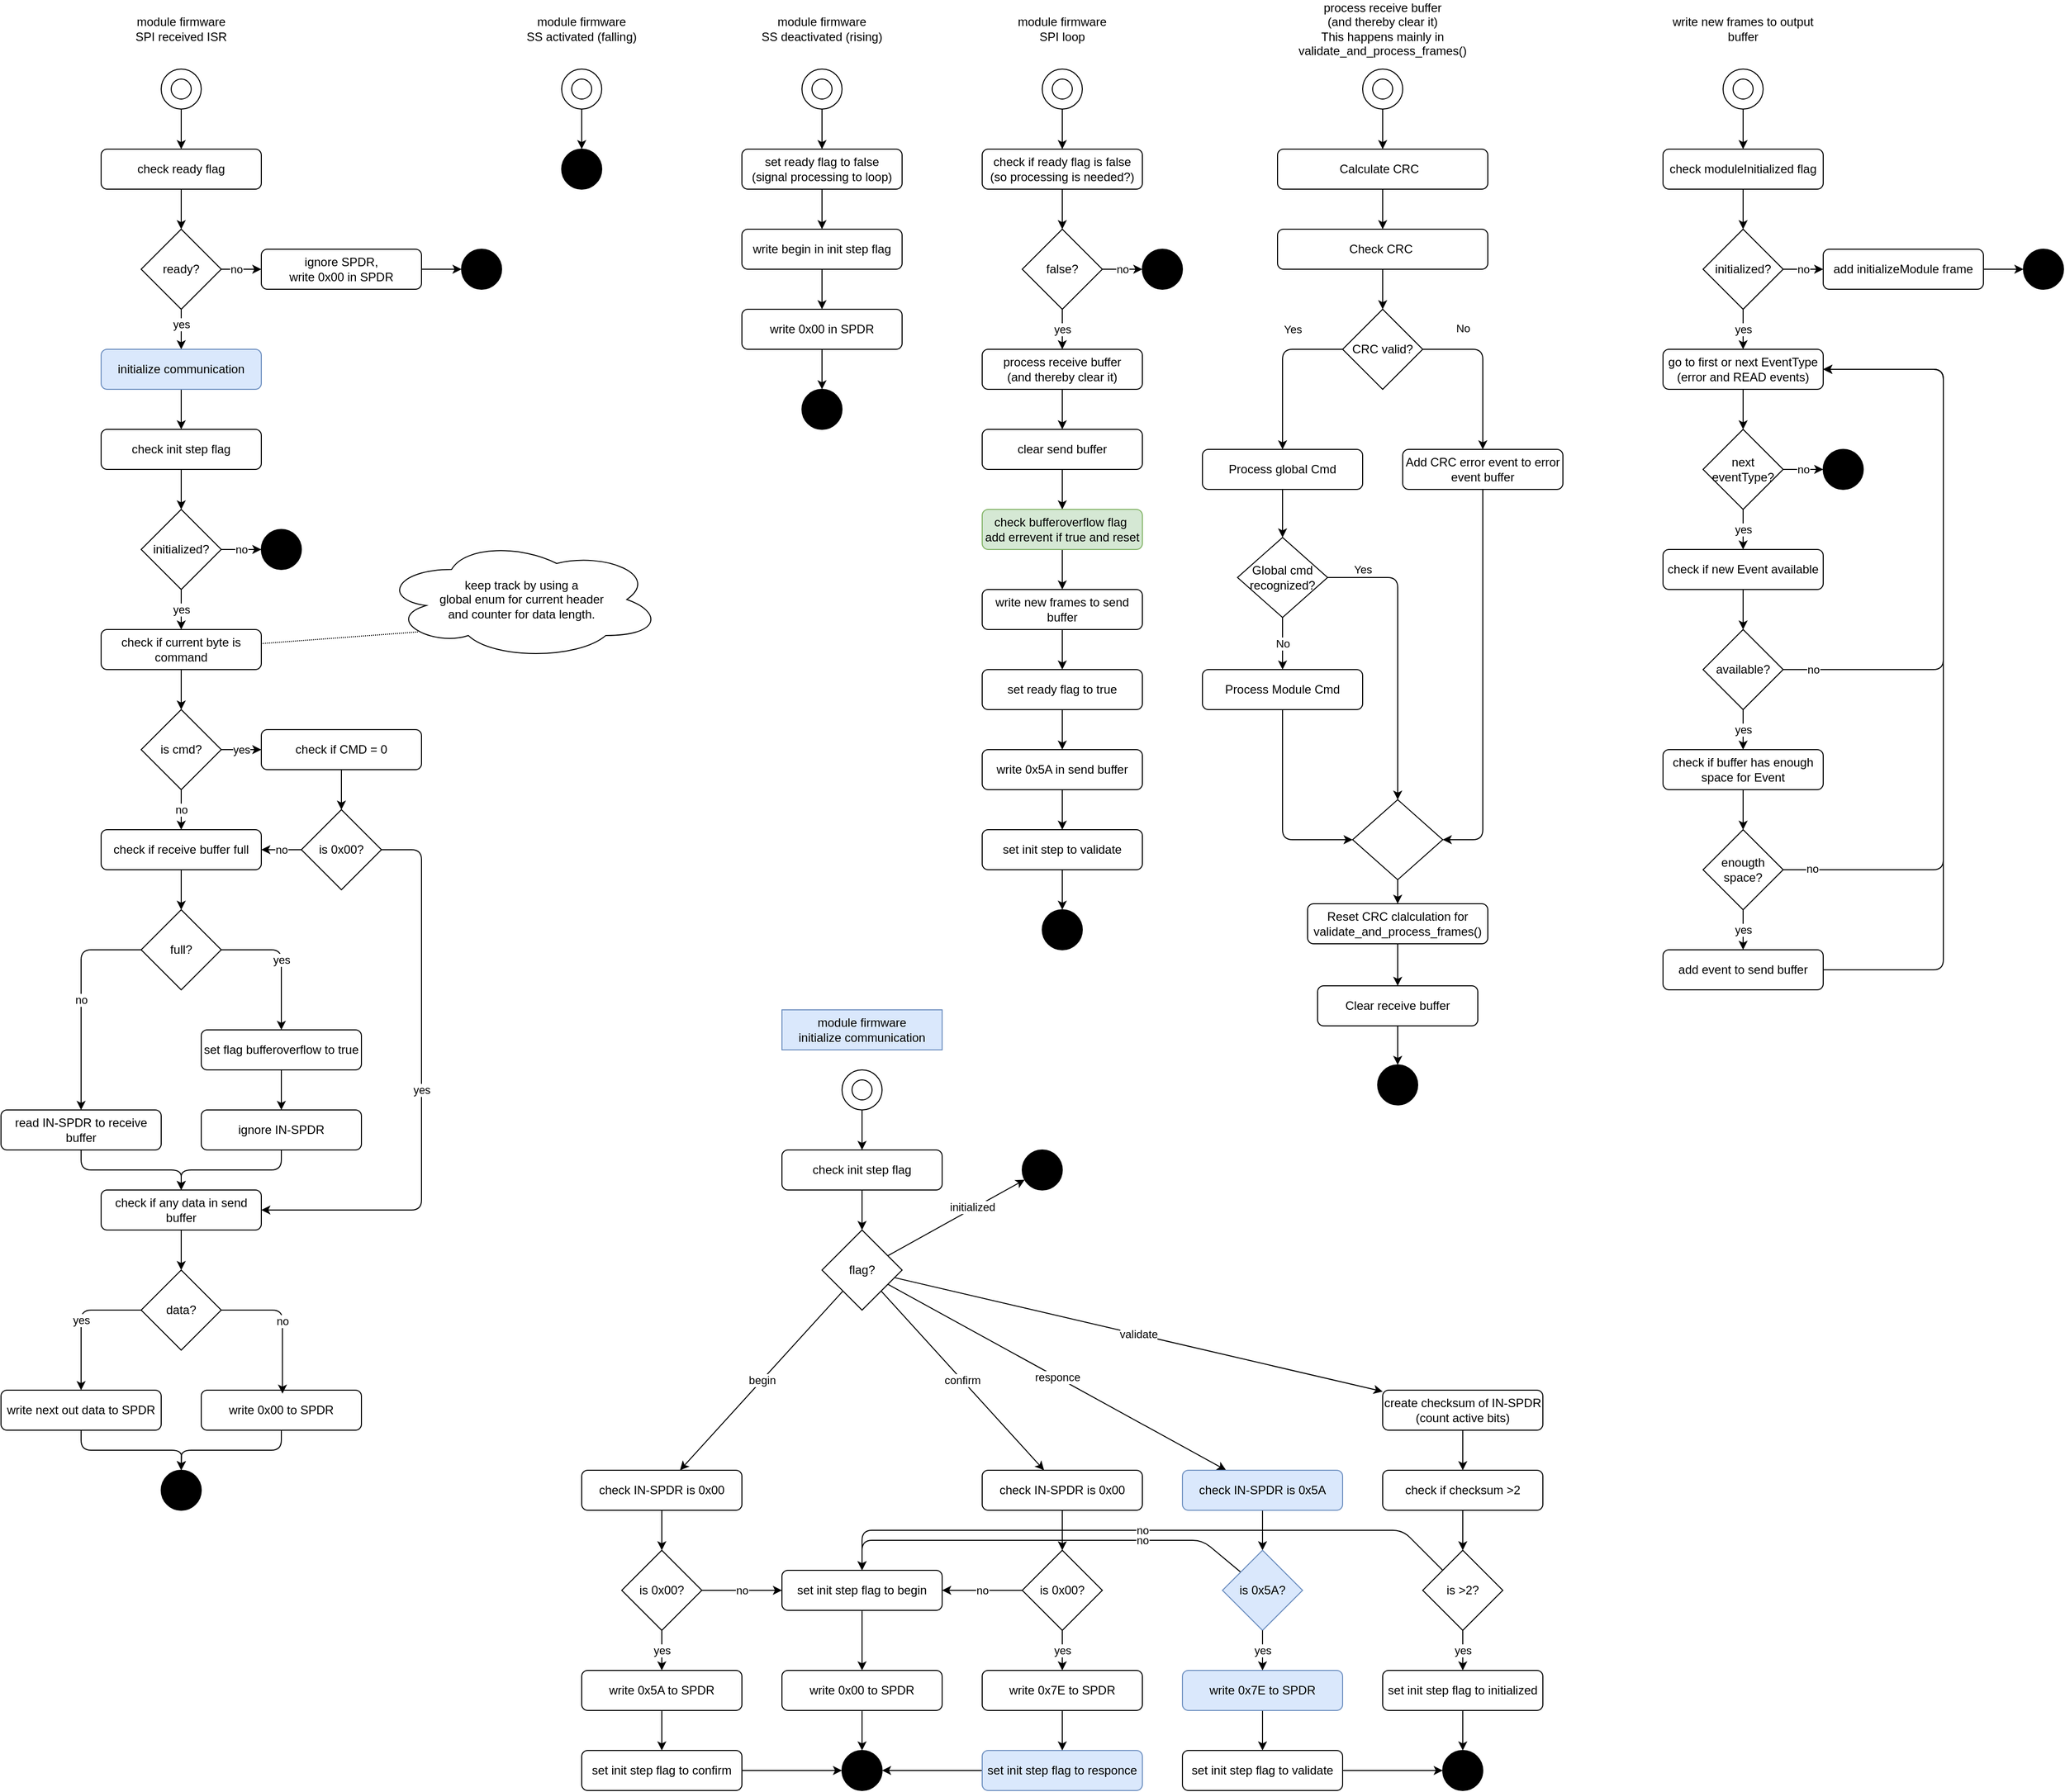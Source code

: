<mxfile>
    <diagram id="yqfnP4DLg1Tv2nlbQtIW" name="Page-1">
        <mxGraphModel dx="391" dy="633" grid="1" gridSize="10" guides="0" tooltips="1" connect="1" arrows="1" fold="1" page="1" pageScale="1" pageWidth="827" pageHeight="1169" background="none" math="0" shadow="0">
            <root>
                <mxCell id="0"/>
                <mxCell id="1" parent="0"/>
                <mxCell id="2" value="module firmware&lt;br&gt;SPI received ISR" style="rounded=0;whiteSpace=wrap;html=1;fillColor=none;strokeColor=none;" parent="1" vertex="1">
                    <mxGeometry x="120" y="20" width="160" height="40" as="geometry"/>
                </mxCell>
                <mxCell id="29" style="edgeStyle=none;html=1;exitX=0.5;exitY=1;exitDx=0;exitDy=0;" parent="1" source="4" target="13" edge="1">
                    <mxGeometry relative="1" as="geometry"/>
                </mxCell>
                <mxCell id="4" value="check ready flag" style="rounded=1;whiteSpace=wrap;html=1;fillColor=none;" parent="1" vertex="1">
                    <mxGeometry x="120" y="160" width="160" height="40" as="geometry"/>
                </mxCell>
                <mxCell id="31" style="edgeStyle=none;html=1;exitX=1;exitY=0.5;exitDx=0;exitDy=0;entryX=0;entryY=0.5;entryDx=0;entryDy=0;" parent="1" source="6" target="30" edge="1">
                    <mxGeometry relative="1" as="geometry"/>
                </mxCell>
                <mxCell id="6" value="ignore SPDR,&lt;br&gt;write 0x00 in SPDR" style="rounded=1;whiteSpace=wrap;html=1;fillColor=none;" parent="1" vertex="1">
                    <mxGeometry x="280" y="260" width="160" height="40" as="geometry"/>
                </mxCell>
                <mxCell id="9" value="" style="group" parent="1" vertex="1" connectable="0">
                    <mxGeometry x="180" y="80" width="40" height="40" as="geometry"/>
                </mxCell>
                <mxCell id="10" value="" style="ellipse;whiteSpace=wrap;html=1;aspect=fixed;fillColor=none;" parent="9" vertex="1">
                    <mxGeometry width="40" height="40" as="geometry"/>
                </mxCell>
                <mxCell id="11" value="" style="ellipse;whiteSpace=wrap;html=1;aspect=fixed;fillColor=none;" parent="9" vertex="1">
                    <mxGeometry x="10" y="10" width="20" height="20" as="geometry"/>
                </mxCell>
                <mxCell id="32" style="edgeStyle=none;html=1;exitX=1;exitY=0.5;exitDx=0;exitDy=0;entryX=0;entryY=0.5;entryDx=0;entryDy=0;" parent="1" source="13" target="6" edge="1">
                    <mxGeometry relative="1" as="geometry"/>
                </mxCell>
                <mxCell id="46" value="no" style="edgeLabel;html=1;align=center;verticalAlign=middle;resizable=0;points=[];" parent="32" vertex="1" connectable="0">
                    <mxGeometry x="-0.256" relative="1" as="geometry">
                        <mxPoint as="offset"/>
                    </mxGeometry>
                </mxCell>
                <mxCell id="44" style="edgeStyle=none;html=1;exitX=0.5;exitY=1;exitDx=0;exitDy=0;" parent="1" source="13" edge="1">
                    <mxGeometry relative="1" as="geometry">
                        <mxPoint x="200" y="360" as="targetPoint"/>
                    </mxGeometry>
                </mxCell>
                <mxCell id="45" value="yes" style="edgeLabel;html=1;align=center;verticalAlign=middle;resizable=0;points=[];" parent="44" vertex="1" connectable="0">
                    <mxGeometry x="-0.286" relative="1" as="geometry">
                        <mxPoint as="offset"/>
                    </mxGeometry>
                </mxCell>
                <mxCell id="13" value="ready?" style="rhombus;whiteSpace=wrap;html=1;fillColor=none;" parent="1" vertex="1">
                    <mxGeometry x="160" y="240" width="80" height="80" as="geometry"/>
                </mxCell>
                <mxCell id="14" style="edgeStyle=none;html=1;exitX=0.5;exitY=1;exitDx=0;exitDy=0;entryX=0.5;entryY=0;entryDx=0;entryDy=0;" parent="1" source="10" target="4" edge="1">
                    <mxGeometry relative="1" as="geometry"/>
                </mxCell>
                <mxCell id="83" style="edgeStyle=orthogonalEdgeStyle;shape=connector;rounded=1;html=1;exitX=0.5;exitY=1;exitDx=0;exitDy=0;entryX=0.5;entryY=0;entryDx=0;entryDy=0;labelBackgroundColor=default;fontFamily=Helvetica;fontSize=11;fontColor=default;endArrow=classic;strokeColor=default;" parent="1" source="15" target="82" edge="1">
                    <mxGeometry relative="1" as="geometry"/>
                </mxCell>
                <mxCell id="15" value="check if ready flag is false&lt;br&gt;(so processing is needed?)" style="rounded=1;whiteSpace=wrap;html=1;fillColor=none;" parent="1" vertex="1">
                    <mxGeometry x="1000" y="160" width="160" height="40" as="geometry"/>
                </mxCell>
                <mxCell id="27" style="edgeStyle=none;html=1;exitX=0.5;exitY=1;exitDx=0;exitDy=0;entryX=0.5;entryY=0;entryDx=0;entryDy=0;" parent="1" source="16" edge="1">
                    <mxGeometry relative="1" as="geometry">
                        <mxPoint x="840" y="240" as="targetPoint"/>
                    </mxGeometry>
                </mxCell>
                <mxCell id="16" value="set ready flag to false&lt;br&gt;(signal processing to loop)" style="rounded=1;whiteSpace=wrap;html=1;fillColor=none;" parent="1" vertex="1">
                    <mxGeometry x="760" y="160" width="160" height="40" as="geometry"/>
                </mxCell>
                <mxCell id="17" value="module firmware&lt;br&gt;SS activated (falling)" style="rounded=0;whiteSpace=wrap;html=1;fillColor=none;strokeColor=none;" parent="1" vertex="1">
                    <mxGeometry x="520" y="20" width="160" height="40" as="geometry"/>
                </mxCell>
                <mxCell id="18" value="" style="group" parent="1" vertex="1" connectable="0">
                    <mxGeometry x="580" y="80" width="40" height="40" as="geometry"/>
                </mxCell>
                <mxCell id="19" value="" style="ellipse;whiteSpace=wrap;html=1;aspect=fixed;fillColor=none;" parent="18" vertex="1">
                    <mxGeometry width="40" height="40" as="geometry"/>
                </mxCell>
                <mxCell id="20" value="" style="ellipse;whiteSpace=wrap;html=1;aspect=fixed;fillColor=none;" parent="18" vertex="1">
                    <mxGeometry x="10" y="10" width="20" height="20" as="geometry"/>
                </mxCell>
                <mxCell id="21" value="module firmware&lt;br&gt;SS deactivated (rising)" style="rounded=0;whiteSpace=wrap;html=1;fillColor=none;strokeColor=none;" parent="1" vertex="1">
                    <mxGeometry x="760" y="20" width="160" height="40" as="geometry"/>
                </mxCell>
                <mxCell id="22" value="" style="group" parent="1" vertex="1" connectable="0">
                    <mxGeometry x="820" y="80" width="40" height="40" as="geometry"/>
                </mxCell>
                <mxCell id="23" value="" style="ellipse;whiteSpace=wrap;html=1;aspect=fixed;fillColor=none;" parent="22" vertex="1">
                    <mxGeometry width="40" height="40" as="geometry"/>
                </mxCell>
                <mxCell id="24" value="" style="ellipse;whiteSpace=wrap;html=1;aspect=fixed;fillColor=none;" parent="22" vertex="1">
                    <mxGeometry x="10" y="10" width="20" height="20" as="geometry"/>
                </mxCell>
                <mxCell id="25" style="edgeStyle=none;html=1;exitX=0.5;exitY=1;exitDx=0;exitDy=0;entryX=0.5;entryY=0;entryDx=0;entryDy=0;" parent="1" source="23" target="16" edge="1">
                    <mxGeometry relative="1" as="geometry"/>
                </mxCell>
                <mxCell id="81" style="edgeStyle=orthogonalEdgeStyle;shape=connector;rounded=1;html=1;exitX=0.5;exitY=1;exitDx=0;exitDy=0;entryX=0.5;entryY=0;entryDx=0;entryDy=0;labelBackgroundColor=default;fontFamily=Helvetica;fontSize=11;fontColor=default;endArrow=classic;strokeColor=default;" parent="1" source="28" target="80" edge="1">
                    <mxGeometry relative="1" as="geometry"/>
                </mxCell>
                <mxCell id="28" value="write 0x00 in SPDR" style="rounded=1;whiteSpace=wrap;html=1;fillColor=none;" parent="1" vertex="1">
                    <mxGeometry x="760" y="320" width="160" height="40" as="geometry"/>
                </mxCell>
                <mxCell id="30" value="" style="ellipse;whiteSpace=wrap;html=1;aspect=fixed;fillColor=#000000;" parent="1" vertex="1">
                    <mxGeometry x="480" y="260" width="40" height="40" as="geometry"/>
                </mxCell>
                <mxCell id="150" value="yes" style="edgeStyle=none;shape=connector;rounded=1;html=1;labelBackgroundColor=default;fontFamily=Helvetica;fontSize=11;fontColor=default;endArrow=classic;strokeColor=default;" parent="1" source="34" target="145" edge="1">
                    <mxGeometry relative="1" as="geometry"/>
                </mxCell>
                <mxCell id="178" value="no" style="edgeStyle=none;html=1;" parent="1" source="34" target="60" edge="1">
                    <mxGeometry relative="1" as="geometry">
                        <mxPoint x="280" y="560" as="targetPoint"/>
                        <Array as="points">
                            <mxPoint x="260" y="560"/>
                        </Array>
                    </mxGeometry>
                </mxCell>
                <mxCell id="34" value="initialized?" style="rhombus;whiteSpace=wrap;html=1;fillColor=none;" parent="1" vertex="1">
                    <mxGeometry x="160" y="520" width="80" height="80" as="geometry"/>
                </mxCell>
                <mxCell id="52" style="edgeStyle=none;html=1;exitX=0.5;exitY=1;exitDx=0;exitDy=0;entryX=0.5;entryY=0;entryDx=0;entryDy=0;" parent="1" source="36" target="42" edge="1">
                    <mxGeometry relative="1" as="geometry"/>
                </mxCell>
                <mxCell id="36" value="check if receive buffer full" style="rounded=1;whiteSpace=wrap;html=1;fillColor=none;" parent="1" vertex="1">
                    <mxGeometry x="120" y="840" width="160" height="40" as="geometry"/>
                </mxCell>
                <mxCell id="57" style="edgeStyle=orthogonalEdgeStyle;shape=connector;rounded=1;html=1;exitX=0.5;exitY=1;exitDx=0;exitDy=0;entryX=0.5;entryY=0;entryDx=0;entryDy=0;labelBackgroundColor=default;fontFamily=Helvetica;fontSize=11;fontColor=default;endArrow=classic;strokeColor=default;" parent="1" source="37" target="40" edge="1">
                    <mxGeometry relative="1" as="geometry"/>
                </mxCell>
                <mxCell id="37" value="check if any data in send buffer" style="rounded=1;whiteSpace=wrap;html=1;fillColor=none;" parent="1" vertex="1">
                    <mxGeometry x="120" y="1200" width="160" height="40" as="geometry"/>
                </mxCell>
                <mxCell id="64" style="edgeStyle=orthogonalEdgeStyle;shape=connector;rounded=1;html=1;exitX=0.5;exitY=1;exitDx=0;exitDy=0;labelBackgroundColor=default;fontFamily=Helvetica;fontSize=11;fontColor=default;endArrow=classic;strokeColor=default;" parent="1" source="38" edge="1">
                    <mxGeometry relative="1" as="geometry">
                        <mxPoint x="200" y="1480" as="targetPoint"/>
                    </mxGeometry>
                </mxCell>
                <mxCell id="38" value="write next out data to SPDR" style="rounded=1;whiteSpace=wrap;html=1;fillColor=none;" parent="1" vertex="1">
                    <mxGeometry x="20" y="1400" width="160" height="40" as="geometry"/>
                </mxCell>
                <mxCell id="63" style="edgeStyle=orthogonalEdgeStyle;shape=connector;rounded=1;html=1;exitX=0.5;exitY=1;exitDx=0;exitDy=0;entryX=0.5;entryY=0;entryDx=0;entryDy=0;labelBackgroundColor=default;fontFamily=Helvetica;fontSize=11;fontColor=default;endArrow=classic;strokeColor=default;" parent="1" source="39" target="61" edge="1">
                    <mxGeometry relative="1" as="geometry"/>
                </mxCell>
                <mxCell id="39" value="write 0x00 to SPDR" style="rounded=1;whiteSpace=wrap;html=1;fillColor=none;" parent="1" vertex="1">
                    <mxGeometry x="220" y="1400" width="160" height="40" as="geometry"/>
                </mxCell>
                <mxCell id="58" value="yes" style="edgeStyle=orthogonalEdgeStyle;shape=connector;rounded=1;html=1;exitX=0;exitY=0.5;exitDx=0;exitDy=0;entryX=0.5;entryY=0;entryDx=0;entryDy=0;labelBackgroundColor=default;fontFamily=Helvetica;fontSize=11;fontColor=default;endArrow=classic;strokeColor=default;" parent="1" source="40" target="38" edge="1">
                    <mxGeometry relative="1" as="geometry"/>
                </mxCell>
                <mxCell id="59" value="no" style="edgeStyle=orthogonalEdgeStyle;shape=connector;rounded=1;html=1;exitX=1;exitY=0.5;exitDx=0;exitDy=0;entryX=0.507;entryY=0.086;entryDx=0;entryDy=0;entryPerimeter=0;labelBackgroundColor=default;fontFamily=Helvetica;fontSize=11;fontColor=default;endArrow=classic;strokeColor=default;" parent="1" source="40" target="39" edge="1">
                    <mxGeometry relative="1" as="geometry"/>
                </mxCell>
                <mxCell id="40" value="data?" style="rhombus;whiteSpace=wrap;html=1;fillColor=none;" parent="1" vertex="1">
                    <mxGeometry x="160" y="1280" width="80" height="80" as="geometry"/>
                </mxCell>
                <mxCell id="56" style="edgeStyle=orthogonalEdgeStyle;shape=connector;rounded=1;html=1;exitX=0.5;exitY=1;exitDx=0;exitDy=0;entryX=0.5;entryY=0;entryDx=0;entryDy=0;labelBackgroundColor=default;fontFamily=Helvetica;fontSize=11;fontColor=default;endArrow=classic;strokeColor=default;" parent="1" source="41" target="37" edge="1">
                    <mxGeometry relative="1" as="geometry"/>
                </mxCell>
                <mxCell id="41" value="read IN-SPDR to receive buffer" style="rounded=1;whiteSpace=wrap;html=1;fillColor=none;" parent="1" vertex="1">
                    <mxGeometry x="20" y="1120" width="160" height="40" as="geometry"/>
                </mxCell>
                <mxCell id="53" value="no" style="edgeStyle=orthogonalEdgeStyle;html=1;exitX=0;exitY=0.5;exitDx=0;exitDy=0;entryX=0.5;entryY=0;entryDx=0;entryDy=0;" parent="1" source="42" target="41" edge="1">
                    <mxGeometry relative="1" as="geometry"/>
                </mxCell>
                <mxCell id="69" value="yes" style="edgeStyle=orthogonalEdgeStyle;shape=connector;rounded=1;html=1;exitX=1;exitY=0.5;exitDx=0;exitDy=0;entryX=0.5;entryY=0;entryDx=0;entryDy=0;labelBackgroundColor=default;fontFamily=Helvetica;fontSize=11;fontColor=default;endArrow=classic;strokeColor=default;" parent="1" source="42" target="67" edge="1">
                    <mxGeometry relative="1" as="geometry"/>
                </mxCell>
                <mxCell id="42" value="full?" style="rhombus;whiteSpace=wrap;html=1;fillColor=none;" parent="1" vertex="1">
                    <mxGeometry x="160" y="920" width="80" height="80" as="geometry"/>
                </mxCell>
                <mxCell id="55" style="edgeStyle=orthogonalEdgeStyle;shape=connector;rounded=1;html=1;exitX=0.5;exitY=1;exitDx=0;exitDy=0;entryX=0.5;entryY=0;entryDx=0;entryDy=0;labelBackgroundColor=default;fontFamily=Helvetica;fontSize=11;fontColor=default;endArrow=classic;strokeColor=default;" parent="1" source="43" target="37" edge="1">
                    <mxGeometry relative="1" as="geometry"/>
                </mxCell>
                <mxCell id="43" value="ignore IN-SPDR" style="rounded=1;whiteSpace=wrap;html=1;fillColor=none;" parent="1" vertex="1">
                    <mxGeometry x="220" y="1120" width="160" height="40" as="geometry"/>
                </mxCell>
                <mxCell id="60" value="" style="ellipse;whiteSpace=wrap;html=1;aspect=fixed;fillColor=#000000;" parent="1" vertex="1">
                    <mxGeometry x="280" y="540" width="40" height="40" as="geometry"/>
                </mxCell>
                <mxCell id="61" value="" style="ellipse;whiteSpace=wrap;html=1;aspect=fixed;fillColor=#000000;" parent="1" vertex="1">
                    <mxGeometry x="180" y="1480" width="40" height="40" as="geometry"/>
                </mxCell>
                <mxCell id="70" style="edgeStyle=orthogonalEdgeStyle;shape=connector;rounded=1;html=1;exitX=0.5;exitY=1;exitDx=0;exitDy=0;entryX=0.5;entryY=0;entryDx=0;entryDy=0;labelBackgroundColor=default;fontFamily=Helvetica;fontSize=11;fontColor=default;endArrow=classic;strokeColor=default;" parent="1" source="67" target="43" edge="1">
                    <mxGeometry relative="1" as="geometry"/>
                </mxCell>
                <mxCell id="67" value="set flag bufferoverflow to true" style="rounded=1;whiteSpace=wrap;html=1;fillColor=none;" parent="1" vertex="1">
                    <mxGeometry x="220" y="1040" width="160" height="40" as="geometry"/>
                </mxCell>
                <mxCell id="71" value="module firmware&lt;br&gt;SPI loop" style="rounded=0;whiteSpace=wrap;html=1;fillColor=none;strokeColor=none;" parent="1" vertex="1">
                    <mxGeometry x="1000" y="20" width="160" height="40" as="geometry"/>
                </mxCell>
                <mxCell id="72" value="" style="group" parent="1" vertex="1" connectable="0">
                    <mxGeometry x="1060" y="80" width="40" height="40" as="geometry"/>
                </mxCell>
                <mxCell id="73" value="" style="ellipse;whiteSpace=wrap;html=1;aspect=fixed;fillColor=none;" parent="72" vertex="1">
                    <mxGeometry width="40" height="40" as="geometry"/>
                </mxCell>
                <mxCell id="74" value="" style="ellipse;whiteSpace=wrap;html=1;aspect=fixed;fillColor=none;" parent="72" vertex="1">
                    <mxGeometry x="10" y="10" width="20" height="20" as="geometry"/>
                </mxCell>
                <mxCell id="75" style="edgeStyle=none;html=1;exitX=0.5;exitY=1;exitDx=0;exitDy=0;entryX=0.5;entryY=0;entryDx=0;entryDy=0;" parent="1" source="73" edge="1">
                    <mxGeometry relative="1" as="geometry">
                        <mxPoint x="1080" y="160" as="targetPoint"/>
                    </mxGeometry>
                </mxCell>
                <mxCell id="78" value="" style="ellipse;whiteSpace=wrap;html=1;aspect=fixed;fillColor=#000000;" parent="1" vertex="1">
                    <mxGeometry x="580" y="160" width="40" height="40" as="geometry"/>
                </mxCell>
                <mxCell id="79" style="edgeStyle=orthogonalEdgeStyle;shape=connector;rounded=1;html=1;exitX=0.5;exitY=1;exitDx=0;exitDy=0;entryX=0.5;entryY=0;entryDx=0;entryDy=0;labelBackgroundColor=default;fontFamily=Helvetica;fontSize=11;fontColor=default;endArrow=classic;strokeColor=default;" parent="1" source="19" target="78" edge="1">
                    <mxGeometry relative="1" as="geometry"/>
                </mxCell>
                <mxCell id="80" value="" style="ellipse;whiteSpace=wrap;html=1;aspect=fixed;fillColor=#000000;" parent="1" vertex="1">
                    <mxGeometry x="820" y="400" width="40" height="40" as="geometry"/>
                </mxCell>
                <mxCell id="85" value="no" style="edgeStyle=orthogonalEdgeStyle;shape=connector;rounded=1;html=1;exitX=1;exitY=0.5;exitDx=0;exitDy=0;entryX=0;entryY=0.5;entryDx=0;entryDy=0;labelBackgroundColor=default;fontFamily=Helvetica;fontSize=11;fontColor=default;endArrow=classic;strokeColor=default;" parent="1" source="82" target="84" edge="1">
                    <mxGeometry relative="1" as="geometry"/>
                </mxCell>
                <mxCell id="91" value="yes" style="edgeStyle=orthogonalEdgeStyle;shape=connector;rounded=1;html=1;exitX=0.5;exitY=1;exitDx=0;exitDy=0;entryX=0.5;entryY=0;entryDx=0;entryDy=0;labelBackgroundColor=default;fontFamily=Helvetica;fontSize=11;fontColor=default;endArrow=classic;strokeColor=default;" parent="1" source="82" target="86" edge="1">
                    <mxGeometry relative="1" as="geometry"/>
                </mxCell>
                <mxCell id="82" value="false?" style="rhombus;whiteSpace=wrap;html=1;fillColor=none;" parent="1" vertex="1">
                    <mxGeometry x="1040" y="240" width="80" height="80" as="geometry"/>
                </mxCell>
                <mxCell id="84" value="" style="ellipse;whiteSpace=wrap;html=1;aspect=fixed;fillColor=#000000;" parent="1" vertex="1">
                    <mxGeometry x="1160" y="260" width="40" height="40" as="geometry"/>
                </mxCell>
                <mxCell id="92" style="edgeStyle=orthogonalEdgeStyle;shape=connector;rounded=1;html=1;exitX=0.5;exitY=1;exitDx=0;exitDy=0;entryX=0.5;entryY=0;entryDx=0;entryDy=0;labelBackgroundColor=default;fontFamily=Helvetica;fontSize=11;fontColor=default;endArrow=classic;strokeColor=default;" parent="1" source="86" target="89" edge="1">
                    <mxGeometry relative="1" as="geometry"/>
                </mxCell>
                <mxCell id="86" value="process receive buffer&lt;br&gt;(and thereby clear it)" style="rounded=1;whiteSpace=wrap;html=1;fillColor=none;" parent="1" vertex="1">
                    <mxGeometry x="1000" y="360" width="160" height="40" as="geometry"/>
                </mxCell>
                <mxCell id="243" style="edgeStyle=none;html=1;entryX=0.5;entryY=0;entryDx=0;entryDy=0;" parent="1" source="87" target="237" edge="1">
                    <mxGeometry relative="1" as="geometry"/>
                </mxCell>
                <mxCell id="87" value="set ready flag to true" style="rounded=1;whiteSpace=wrap;html=1;fillColor=none;" parent="1" vertex="1">
                    <mxGeometry x="1000" y="680" width="160" height="40" as="geometry"/>
                </mxCell>
                <mxCell id="88" value="" style="ellipse;whiteSpace=wrap;html=1;aspect=fixed;fillColor=#000000;" parent="1" vertex="1">
                    <mxGeometry x="1060" y="920" width="40" height="40" as="geometry"/>
                </mxCell>
                <mxCell id="245" style="edgeStyle=none;html=1;" parent="1" source="89" target="244" edge="1">
                    <mxGeometry relative="1" as="geometry"/>
                </mxCell>
                <mxCell id="89" value="clear send buffer" style="rounded=1;whiteSpace=wrap;html=1;fillColor=none;" parent="1" vertex="1">
                    <mxGeometry x="1000" y="440" width="160" height="40" as="geometry"/>
                </mxCell>
                <mxCell id="94" style="edgeStyle=orthogonalEdgeStyle;shape=connector;rounded=1;html=1;exitX=0.5;exitY=1;exitDx=0;exitDy=0;entryX=0.5;entryY=0;entryDx=0;entryDy=0;labelBackgroundColor=default;fontFamily=Helvetica;fontSize=11;fontColor=default;endArrow=classic;strokeColor=default;" parent="1" source="90" target="87" edge="1">
                    <mxGeometry relative="1" as="geometry"/>
                </mxCell>
                <mxCell id="90" value="write new frames to send buffer" style="rounded=1;whiteSpace=wrap;html=1;fillColor=none;" parent="1" vertex="1">
                    <mxGeometry x="1000" y="600" width="160" height="40" as="geometry"/>
                </mxCell>
                <mxCell id="98" value="process receive buffer&lt;br&gt;(and thereby clear it)&lt;br&gt;This happens mainly in validate_and_process_frames()" style="rounded=0;whiteSpace=wrap;html=1;fillColor=none;strokeColor=none;" parent="1" vertex="1">
                    <mxGeometry x="1320" y="20" width="160" height="40" as="geometry"/>
                </mxCell>
                <mxCell id="99" value="" style="group" parent="1" vertex="1" connectable="0">
                    <mxGeometry x="1380" y="80" width="40" height="40" as="geometry"/>
                </mxCell>
                <mxCell id="100" value="" style="ellipse;whiteSpace=wrap;html=1;aspect=fixed;fillColor=none;" parent="99" vertex="1">
                    <mxGeometry width="40" height="40" as="geometry"/>
                </mxCell>
                <mxCell id="101" value="" style="ellipse;whiteSpace=wrap;html=1;aspect=fixed;fillColor=none;" parent="99" vertex="1">
                    <mxGeometry x="10" y="10" width="20" height="20" as="geometry"/>
                </mxCell>
                <mxCell id="102" value="write new frames to output buffer" style="rounded=0;whiteSpace=wrap;html=1;fillColor=none;strokeColor=none;" parent="1" vertex="1">
                    <mxGeometry x="1680" y="20" width="160" height="40" as="geometry"/>
                </mxCell>
                <mxCell id="103" value="" style="group" parent="1" vertex="1" connectable="0">
                    <mxGeometry x="1740" y="80" width="40" height="40" as="geometry"/>
                </mxCell>
                <mxCell id="104" value="" style="ellipse;whiteSpace=wrap;html=1;aspect=fixed;fillColor=none;" parent="103" vertex="1">
                    <mxGeometry width="40" height="40" as="geometry"/>
                </mxCell>
                <mxCell id="105" value="" style="ellipse;whiteSpace=wrap;html=1;aspect=fixed;fillColor=none;" parent="103" vertex="1">
                    <mxGeometry x="10" y="10" width="20" height="20" as="geometry"/>
                </mxCell>
                <mxCell id="128" style="edgeStyle=orthogonalEdgeStyle;shape=connector;rounded=1;html=1;exitX=0.5;exitY=1;exitDx=0;exitDy=0;entryX=0.5;entryY=0;entryDx=0;entryDy=0;labelBackgroundColor=default;fontFamily=Helvetica;fontSize=11;fontColor=default;endArrow=classic;strokeColor=default;" parent="1" source="109" target="110" edge="1">
                    <mxGeometry relative="1" as="geometry"/>
                </mxCell>
                <mxCell id="109" value="check moduleInitialized flag" style="rounded=1;whiteSpace=wrap;html=1;fillColor=none;" parent="1" vertex="1">
                    <mxGeometry x="1680" y="160" width="160" height="40" as="geometry"/>
                </mxCell>
                <mxCell id="129" value="no" style="edgeStyle=orthogonalEdgeStyle;shape=connector;rounded=1;html=1;exitX=1;exitY=0.5;exitDx=0;exitDy=0;entryX=0;entryY=0.5;entryDx=0;entryDy=0;labelBackgroundColor=default;fontFamily=Helvetica;fontSize=11;fontColor=default;endArrow=classic;strokeColor=default;" parent="1" source="110" target="111" edge="1">
                    <mxGeometry relative="1" as="geometry"/>
                </mxCell>
                <mxCell id="131" value="yes" style="edgeStyle=orthogonalEdgeStyle;shape=connector;rounded=1;html=1;exitX=0.5;exitY=1;exitDx=0;exitDy=0;entryX=0.5;entryY=0;entryDx=0;entryDy=0;labelBackgroundColor=default;fontFamily=Helvetica;fontSize=11;fontColor=default;endArrow=classic;strokeColor=default;" parent="1" source="110" target="113" edge="1">
                    <mxGeometry relative="1" as="geometry"/>
                </mxCell>
                <mxCell id="110" value="initialized?" style="rhombus;whiteSpace=wrap;html=1;fillColor=none;" parent="1" vertex="1">
                    <mxGeometry x="1720" y="240" width="80" height="80" as="geometry"/>
                </mxCell>
                <mxCell id="130" style="edgeStyle=orthogonalEdgeStyle;shape=connector;rounded=1;html=1;exitX=1;exitY=0.5;exitDx=0;exitDy=0;entryX=0;entryY=0.5;entryDx=0;entryDy=0;labelBackgroundColor=default;fontFamily=Helvetica;fontSize=11;fontColor=default;endArrow=classic;strokeColor=default;" parent="1" source="111" target="112" edge="1">
                    <mxGeometry relative="1" as="geometry"/>
                </mxCell>
                <mxCell id="111" value="add&amp;nbsp;&lt;span style=&quot;text-align: left&quot;&gt;initializeModule frame&lt;/span&gt;" style="rounded=1;whiteSpace=wrap;html=1;fillColor=none;" parent="1" vertex="1">
                    <mxGeometry x="1840" y="260" width="160" height="40" as="geometry"/>
                </mxCell>
                <mxCell id="112" value="" style="ellipse;whiteSpace=wrap;html=1;aspect=fixed;fillColor=#000000;" parent="1" vertex="1">
                    <mxGeometry x="2040" y="260" width="40" height="40" as="geometry"/>
                </mxCell>
                <mxCell id="132" style="edgeStyle=orthogonalEdgeStyle;shape=connector;rounded=1;html=1;exitX=0.5;exitY=1;exitDx=0;exitDy=0;entryX=0.5;entryY=0;entryDx=0;entryDy=0;labelBackgroundColor=default;fontFamily=Helvetica;fontSize=11;fontColor=default;endArrow=classic;strokeColor=default;" parent="1" source="113" target="120" edge="1">
                    <mxGeometry relative="1" as="geometry"/>
                </mxCell>
                <mxCell id="113" value="go to first or next EventType&lt;br&gt;(error and READ events)" style="rounded=1;whiteSpace=wrap;html=1;fillColor=none;" parent="1" vertex="1">
                    <mxGeometry x="1680" y="360" width="160" height="40" as="geometry"/>
                </mxCell>
                <mxCell id="135" style="edgeStyle=orthogonalEdgeStyle;shape=connector;rounded=1;html=1;exitX=0.5;exitY=1;exitDx=0;exitDy=0;entryX=0.5;entryY=0;entryDx=0;entryDy=0;labelBackgroundColor=default;fontFamily=Helvetica;fontSize=11;fontColor=default;endArrow=classic;strokeColor=default;" parent="1" source="115" target="117" edge="1">
                    <mxGeometry relative="1" as="geometry"/>
                </mxCell>
                <mxCell id="115" value="check if new Event available" style="rounded=1;whiteSpace=wrap;html=1;fillColor=none;" parent="1" vertex="1">
                    <mxGeometry x="1680" y="560" width="160" height="40" as="geometry"/>
                </mxCell>
                <mxCell id="136" value="yes" style="edgeStyle=orthogonalEdgeStyle;shape=connector;rounded=1;html=1;exitX=0.5;exitY=1;exitDx=0;exitDy=0;entryX=0.5;entryY=0;entryDx=0;entryDy=0;labelBackgroundColor=default;fontFamily=Helvetica;fontSize=11;fontColor=default;endArrow=classic;strokeColor=default;" parent="1" source="117" target="121" edge="1">
                    <mxGeometry relative="1" as="geometry"/>
                </mxCell>
                <mxCell id="140" value="no" style="edgeStyle=orthogonalEdgeStyle;shape=connector;rounded=1;html=1;exitX=1;exitY=0.5;exitDx=0;exitDy=0;entryX=1;entryY=0.5;entryDx=0;entryDy=0;labelBackgroundColor=default;fontFamily=Helvetica;fontSize=11;fontColor=default;endArrow=classic;strokeColor=default;" parent="1" source="117" target="113" edge="1">
                    <mxGeometry x="-0.897" relative="1" as="geometry">
                        <Array as="points">
                            <mxPoint x="1960" y="680"/>
                            <mxPoint x="1960" y="380"/>
                        </Array>
                        <mxPoint as="offset"/>
                    </mxGeometry>
                </mxCell>
                <mxCell id="117" value="available?" style="rhombus;whiteSpace=wrap;html=1;fillColor=none;" parent="1" vertex="1">
                    <mxGeometry x="1720" y="640" width="80" height="80" as="geometry"/>
                </mxCell>
                <mxCell id="139" style="edgeStyle=orthogonalEdgeStyle;shape=connector;rounded=1;html=1;exitX=1;exitY=0.5;exitDx=0;exitDy=0;entryX=1;entryY=0.5;entryDx=0;entryDy=0;labelBackgroundColor=default;fontFamily=Helvetica;fontSize=11;fontColor=default;endArrow=classic;strokeColor=default;" parent="1" source="118" target="113" edge="1">
                    <mxGeometry relative="1" as="geometry">
                        <Array as="points">
                            <mxPoint x="1960" y="980"/>
                            <mxPoint x="1960" y="380"/>
                        </Array>
                    </mxGeometry>
                </mxCell>
                <mxCell id="118" value="add event to send buffer" style="rounded=1;whiteSpace=wrap;html=1;fillColor=none;" parent="1" vertex="1">
                    <mxGeometry x="1680" y="960" width="160" height="40" as="geometry"/>
                </mxCell>
                <mxCell id="133" value="no" style="edgeStyle=orthogonalEdgeStyle;shape=connector;rounded=1;html=1;exitX=1;exitY=0.5;exitDx=0;exitDy=0;entryX=0;entryY=0.5;entryDx=0;entryDy=0;labelBackgroundColor=default;fontFamily=Helvetica;fontSize=11;fontColor=default;endArrow=classic;strokeColor=default;" parent="1" source="120" target="125" edge="1">
                    <mxGeometry relative="1" as="geometry"/>
                </mxCell>
                <mxCell id="134" value="yes" style="edgeStyle=orthogonalEdgeStyle;shape=connector;rounded=1;html=1;exitX=0.5;exitY=1;exitDx=0;exitDy=0;entryX=0.5;entryY=0;entryDx=0;entryDy=0;labelBackgroundColor=default;fontFamily=Helvetica;fontSize=11;fontColor=default;endArrow=classic;strokeColor=default;" parent="1" source="120" target="115" edge="1">
                    <mxGeometry relative="1" as="geometry"/>
                </mxCell>
                <mxCell id="120" value="next eventType?" style="rhombus;whiteSpace=wrap;html=1;fillColor=none;" parent="1" vertex="1">
                    <mxGeometry x="1720" y="440" width="80" height="80" as="geometry"/>
                </mxCell>
                <mxCell id="137" style="edgeStyle=orthogonalEdgeStyle;shape=connector;rounded=1;html=1;exitX=0.5;exitY=1;exitDx=0;exitDy=0;entryX=0.5;entryY=0;entryDx=0;entryDy=0;labelBackgroundColor=default;fontFamily=Helvetica;fontSize=11;fontColor=default;endArrow=classic;strokeColor=default;" parent="1" source="121" target="122" edge="1">
                    <mxGeometry relative="1" as="geometry"/>
                </mxCell>
                <mxCell id="121" value="check if buffer has enough space for Event" style="rounded=1;whiteSpace=wrap;html=1;fillColor=none;" parent="1" vertex="1">
                    <mxGeometry x="1680" y="760" width="160" height="40" as="geometry"/>
                </mxCell>
                <mxCell id="138" value="yes" style="edgeStyle=orthogonalEdgeStyle;shape=connector;rounded=1;html=1;exitX=0.5;exitY=1;exitDx=0;exitDy=0;entryX=0.5;entryY=0;entryDx=0;entryDy=0;labelBackgroundColor=default;fontFamily=Helvetica;fontSize=11;fontColor=default;endArrow=classic;strokeColor=default;" parent="1" source="122" target="118" edge="1">
                    <mxGeometry relative="1" as="geometry"/>
                </mxCell>
                <mxCell id="141" style="edgeStyle=orthogonalEdgeStyle;shape=connector;rounded=1;html=1;exitX=1;exitY=0.5;exitDx=0;exitDy=0;entryX=1;entryY=0.5;entryDx=0;entryDy=0;labelBackgroundColor=default;fontFamily=Helvetica;fontSize=11;fontColor=default;endArrow=classic;strokeColor=default;" parent="1" source="122" target="113" edge="1">
                    <mxGeometry relative="1" as="geometry">
                        <Array as="points">
                            <mxPoint x="1960" y="880"/>
                            <mxPoint x="1960" y="380"/>
                        </Array>
                    </mxGeometry>
                </mxCell>
                <mxCell id="142" value="no" style="edgeLabel;html=1;align=center;verticalAlign=middle;resizable=0;points=[];fontSize=11;fontFamily=Helvetica;fontColor=default;" parent="141" vertex="1" connectable="0">
                    <mxGeometry x="-0.926" y="1" relative="1" as="geometry">
                        <mxPoint as="offset"/>
                    </mxGeometry>
                </mxCell>
                <mxCell id="122" value="enougth&lt;br&gt;space?" style="rhombus;whiteSpace=wrap;html=1;fillColor=none;" parent="1" vertex="1">
                    <mxGeometry x="1720" y="840" width="80" height="80" as="geometry"/>
                </mxCell>
                <mxCell id="125" value="" style="ellipse;whiteSpace=wrap;html=1;aspect=fixed;fillColor=#000000;" parent="1" vertex="1">
                    <mxGeometry x="1840" y="460" width="40" height="40" as="geometry"/>
                </mxCell>
                <mxCell id="127" style="edgeStyle=orthogonalEdgeStyle;shape=connector;rounded=1;html=1;exitX=0.5;exitY=1;exitDx=0;exitDy=0;entryX=0.5;entryY=0;entryDx=0;entryDy=0;labelBackgroundColor=default;fontFamily=Helvetica;fontSize=11;fontColor=default;endArrow=classic;strokeColor=default;" parent="1" source="104" target="109" edge="1">
                    <mxGeometry relative="1" as="geometry"/>
                </mxCell>
                <mxCell id="151" style="edgeStyle=none;shape=connector;rounded=1;html=1;labelBackgroundColor=default;fontFamily=Helvetica;fontSize=11;fontColor=default;endArrow=classic;strokeColor=default;" parent="1" source="145" target="153" edge="1">
                    <mxGeometry relative="1" as="geometry"/>
                </mxCell>
                <mxCell id="145" value="check if current byte is command" style="rounded=1;whiteSpace=wrap;html=1;fillColor=none;" parent="1" vertex="1">
                    <mxGeometry x="120" y="640" width="160" height="40" as="geometry"/>
                </mxCell>
                <mxCell id="157" style="edgeStyle=none;shape=connector;rounded=1;html=1;labelBackgroundColor=default;fontFamily=Helvetica;fontSize=11;fontColor=default;endArrow=classic;strokeColor=default;" parent="1" source="146" target="156" edge="1">
                    <mxGeometry relative="1" as="geometry"/>
                </mxCell>
                <mxCell id="161" value="yes" style="edgeStyle=none;shape=connector;rounded=1;html=1;labelBackgroundColor=default;fontFamily=Helvetica;fontSize=11;fontColor=default;endArrow=classic;strokeColor=default;" parent="1" source="156" target="37" edge="1">
                    <mxGeometry relative="1" as="geometry">
                        <Array as="points">
                            <mxPoint x="440" y="860"/>
                            <mxPoint x="440" y="1220"/>
                        </Array>
                    </mxGeometry>
                </mxCell>
                <mxCell id="146" value="check if CMD = 0" style="rounded=1;whiteSpace=wrap;html=1;fillColor=none;" parent="1" vertex="1">
                    <mxGeometry x="280" y="740" width="160" height="40" as="geometry"/>
                </mxCell>
                <mxCell id="148" style="edgeStyle=none;html=1;dashed=1;dashPattern=1 1;endArrow=none;endFill=0;exitX=0.13;exitY=0.77;exitDx=0;exitDy=0;exitPerimeter=0;" parent="1" source="147" target="145" edge="1">
                    <mxGeometry relative="1" as="geometry"/>
                </mxCell>
                <mxCell id="147" value="keep track by using a &lt;br&gt;global enum for current header&lt;br&gt;and counter for data length." style="ellipse;shape=cloud;whiteSpace=wrap;html=1;" parent="1" vertex="1">
                    <mxGeometry x="400" y="550" width="280" height="120" as="geometry"/>
                </mxCell>
                <mxCell id="154" value="yes" style="edgeStyle=none;shape=connector;rounded=1;html=1;labelBackgroundColor=default;fontFamily=Helvetica;fontSize=11;fontColor=default;endArrow=classic;strokeColor=default;" parent="1" source="153" target="146" edge="1">
                    <mxGeometry relative="1" as="geometry"/>
                </mxCell>
                <mxCell id="159" value="no" style="edgeStyle=none;shape=connector;rounded=1;html=1;labelBackgroundColor=default;fontFamily=Helvetica;fontSize=11;fontColor=default;endArrow=classic;strokeColor=default;" parent="1" source="153" target="36" edge="1">
                    <mxGeometry relative="1" as="geometry"/>
                </mxCell>
                <mxCell id="153" value="is cmd?" style="rhombus;whiteSpace=wrap;html=1;fillColor=none;" parent="1" vertex="1">
                    <mxGeometry x="160" y="720" width="80" height="80" as="geometry"/>
                </mxCell>
                <mxCell id="158" value="no" style="edgeStyle=none;shape=connector;rounded=1;html=1;labelBackgroundColor=default;fontFamily=Helvetica;fontSize=11;fontColor=default;endArrow=classic;strokeColor=default;" parent="1" source="156" target="36" edge="1">
                    <mxGeometry relative="1" as="geometry"/>
                </mxCell>
                <mxCell id="156" value="is 0x00?" style="rhombus;whiteSpace=wrap;html=1;fillColor=none;" parent="1" vertex="1">
                    <mxGeometry x="320" y="820" width="80" height="80" as="geometry"/>
                </mxCell>
                <mxCell id="162" value="module firmware&lt;br&gt;initialize communication" style="rounded=0;whiteSpace=wrap;html=1;fillColor=#dae8fc;strokeColor=#6c8ebf;" parent="1" vertex="1">
                    <mxGeometry x="800" y="1020" width="160" height="40" as="geometry"/>
                </mxCell>
                <mxCell id="171" style="edgeStyle=none;html=1;" parent="1" source="163" target="169" edge="1">
                    <mxGeometry relative="1" as="geometry"/>
                </mxCell>
                <mxCell id="163" value="check init step flag" style="rounded=1;whiteSpace=wrap;html=1;fillColor=none;" parent="1" vertex="1">
                    <mxGeometry x="800" y="1160" width="160" height="40" as="geometry"/>
                </mxCell>
                <mxCell id="164" value="" style="group" parent="1" vertex="1" connectable="0">
                    <mxGeometry x="860" y="1080" width="40" height="40" as="geometry"/>
                </mxCell>
                <mxCell id="165" value="" style="ellipse;whiteSpace=wrap;html=1;aspect=fixed;fillColor=none;" parent="164" vertex="1">
                    <mxGeometry width="40" height="40" as="geometry"/>
                </mxCell>
                <mxCell id="166" value="" style="ellipse;whiteSpace=wrap;html=1;aspect=fixed;fillColor=none;" parent="164" vertex="1">
                    <mxGeometry x="10" y="10" width="20" height="20" as="geometry"/>
                </mxCell>
                <mxCell id="172" value="begin" style="edgeStyle=none;html=1;" parent="1" source="169" target="170" edge="1">
                    <mxGeometry relative="1" as="geometry"/>
                </mxCell>
                <mxCell id="194" value="responce" style="edgeStyle=none;html=1;" parent="1" source="169" target="193" edge="1">
                    <mxGeometry relative="1" as="geometry"/>
                </mxCell>
                <mxCell id="208" value="validate" style="edgeStyle=none;html=1;" parent="1" source="169" target="207" edge="1">
                    <mxGeometry relative="1" as="geometry"/>
                </mxCell>
                <mxCell id="221" style="edgeStyle=none;html=1;" parent="1" source="169" target="223" edge="1">
                    <mxGeometry relative="1" as="geometry">
                        <mxPoint x="1140" y="1328.824" as="targetPoint"/>
                    </mxGeometry>
                </mxCell>
                <mxCell id="222" value="initialized" style="edgeLabel;html=1;align=center;verticalAlign=middle;resizable=0;points=[];" parent="221" vertex="1" connectable="0">
                    <mxGeometry x="0.244" y="2" relative="1" as="geometry">
                        <mxPoint as="offset"/>
                    </mxGeometry>
                </mxCell>
                <mxCell id="169" value="flag?" style="rhombus;whiteSpace=wrap;html=1;fillColor=none;" parent="1" vertex="1">
                    <mxGeometry x="840" y="1240" width="80" height="80" as="geometry"/>
                </mxCell>
                <mxCell id="184" style="edgeStyle=none;html=1;" parent="1" source="170" target="182" edge="1">
                    <mxGeometry relative="1" as="geometry"/>
                </mxCell>
                <mxCell id="170" value="check IN-SPDR is 0x00" style="rounded=1;whiteSpace=wrap;html=1;fillColor=none;" parent="1" vertex="1">
                    <mxGeometry x="600" y="1480" width="160" height="40" as="geometry"/>
                </mxCell>
                <mxCell id="174" value="" style="ellipse;whiteSpace=wrap;html=1;aspect=fixed;fillColor=#000000;" parent="1" vertex="1">
                    <mxGeometry x="860" y="1760" width="40" height="40" as="geometry"/>
                </mxCell>
                <mxCell id="180" style="edgeStyle=none;html=1;" parent="1" source="165" target="163" edge="1">
                    <mxGeometry relative="1" as="geometry"/>
                </mxCell>
                <mxCell id="190" style="edgeStyle=none;html=1;" parent="1" source="181" target="189" edge="1">
                    <mxGeometry relative="1" as="geometry"/>
                </mxCell>
                <mxCell id="181" value="write 0x5A to SPDR" style="rounded=1;whiteSpace=wrap;html=1;fillColor=none;" parent="1" vertex="1">
                    <mxGeometry x="600" y="1680" width="160" height="40" as="geometry"/>
                </mxCell>
                <mxCell id="185" value="yes" style="edgeStyle=none;html=1;" parent="1" source="182" target="181" edge="1">
                    <mxGeometry relative="1" as="geometry"/>
                </mxCell>
                <mxCell id="210" value="no" style="edgeStyle=none;html=1;" parent="1" source="182" target="209" edge="1">
                    <mxGeometry relative="1" as="geometry"/>
                </mxCell>
                <mxCell id="182" value="is 0x00?" style="rhombus;whiteSpace=wrap;html=1;fillColor=none;" parent="1" vertex="1">
                    <mxGeometry x="640" y="1560" width="80" height="80" as="geometry"/>
                </mxCell>
                <mxCell id="187" style="edgeStyle=none;html=1;" parent="1" source="183" target="174" edge="1">
                    <mxGeometry relative="1" as="geometry">
                        <Array as="points"/>
                    </mxGeometry>
                </mxCell>
                <mxCell id="183" value="write 0x00 to SPDR" style="rounded=1;whiteSpace=wrap;html=1;fillColor=none;" parent="1" vertex="1">
                    <mxGeometry x="800" y="1680" width="160" height="40" as="geometry"/>
                </mxCell>
                <mxCell id="195" style="edgeStyle=none;html=1;" parent="1" source="189" target="174" edge="1">
                    <mxGeometry relative="1" as="geometry"/>
                </mxCell>
                <mxCell id="189" value="set init step flag to confirm" style="rounded=1;whiteSpace=wrap;html=1;" parent="1" vertex="1">
                    <mxGeometry x="600" y="1760" width="160" height="40" as="geometry"/>
                </mxCell>
                <mxCell id="199" style="edgeStyle=none;html=1;" parent="1" source="193" target="198" edge="1">
                    <mxGeometry relative="1" as="geometry"/>
                </mxCell>
                <mxCell id="193" value="check IN-SPDR is 0x5A" style="rounded=1;whiteSpace=wrap;html=1;fillColor=#dae8fc;strokeColor=#6c8ebf;" parent="1" vertex="1">
                    <mxGeometry x="1200" y="1480" width="160" height="40" as="geometry"/>
                </mxCell>
                <mxCell id="197" style="edgeStyle=none;html=1;" parent="1" source="196" target="28" edge="1">
                    <mxGeometry relative="1" as="geometry"/>
                </mxCell>
                <mxCell id="196" value="write begin in init step flag" style="rounded=1;whiteSpace=wrap;html=1;fillColor=none;" parent="1" vertex="1">
                    <mxGeometry x="760" y="240" width="160" height="40" as="geometry"/>
                </mxCell>
                <mxCell id="211" value="no" style="edgeStyle=none;html=1;" parent="1" source="198" target="209" edge="1">
                    <mxGeometry x="-0.477" relative="1" as="geometry">
                        <Array as="points">
                            <mxPoint x="1220" y="1550"/>
                            <mxPoint x="880" y="1550"/>
                        </Array>
                        <mxPoint as="offset"/>
                    </mxGeometry>
                </mxCell>
                <mxCell id="198" value="is 0x5A?" style="rhombus;whiteSpace=wrap;html=1;fillColor=#dae8fc;strokeColor=#6c8ebf;" parent="1" vertex="1">
                    <mxGeometry x="1240" y="1560" width="80" height="80" as="geometry"/>
                </mxCell>
                <mxCell id="200" style="edgeStyle=none;html=1;" parent="1" source="201" target="204" edge="1">
                    <mxGeometry relative="1" as="geometry"/>
                </mxCell>
                <mxCell id="201" value="write 0x7E to SPDR" style="rounded=1;whiteSpace=wrap;html=1;fillColor=#dae8fc;strokeColor=#6c8ebf;" parent="1" vertex="1">
                    <mxGeometry x="1200" y="1680" width="160" height="40" as="geometry"/>
                </mxCell>
                <mxCell id="202" value="yes" style="edgeStyle=none;html=1;" parent="1" source="198" target="201" edge="1">
                    <mxGeometry relative="1" as="geometry">
                        <mxPoint x="1280" y="1640" as="sourcePoint"/>
                    </mxGeometry>
                </mxCell>
                <mxCell id="256" style="edgeStyle=none;html=1;" parent="1" source="204" target="224" edge="1">
                    <mxGeometry relative="1" as="geometry"/>
                </mxCell>
                <mxCell id="204" value="set init step flag to validate" style="rounded=1;whiteSpace=wrap;html=1;" parent="1" vertex="1">
                    <mxGeometry x="1200" y="1760" width="160" height="40" as="geometry"/>
                </mxCell>
                <mxCell id="215" style="edgeStyle=none;html=1;" parent="1" source="207" target="213" edge="1">
                    <mxGeometry relative="1" as="geometry"/>
                </mxCell>
                <mxCell id="207" value="create checksum of IN-SPDR&lt;br&gt;(count active bits)" style="rounded=1;whiteSpace=wrap;html=1;fillColor=none;" parent="1" vertex="1">
                    <mxGeometry x="1400" y="1400" width="160" height="40" as="geometry"/>
                </mxCell>
                <mxCell id="212" style="edgeStyle=none;html=1;" parent="1" source="209" target="183" edge="1">
                    <mxGeometry relative="1" as="geometry"/>
                </mxCell>
                <mxCell id="209" value="set init step flag to begin" style="rounded=1;whiteSpace=wrap;html=1;fillColor=none;" parent="1" vertex="1">
                    <mxGeometry x="800" y="1580" width="160" height="40" as="geometry"/>
                </mxCell>
                <mxCell id="229" style="edgeStyle=none;html=1;" parent="1" source="213" target="214" edge="1">
                    <mxGeometry relative="1" as="geometry"/>
                </mxCell>
                <mxCell id="213" value="check if checksum &amp;gt;2" style="rounded=1;whiteSpace=wrap;html=1;fillColor=none;" parent="1" vertex="1">
                    <mxGeometry x="1400" y="1480" width="160" height="40" as="geometry"/>
                </mxCell>
                <mxCell id="230" value="yes" style="edgeStyle=none;html=1;" parent="1" source="214" target="228" edge="1">
                    <mxGeometry relative="1" as="geometry"/>
                </mxCell>
                <mxCell id="214" value="is &amp;gt;2?" style="rhombus;whiteSpace=wrap;html=1;fillColor=none;" parent="1" vertex="1">
                    <mxGeometry x="1440" y="1560" width="80" height="80" as="geometry"/>
                </mxCell>
                <mxCell id="218" style="edgeStyle=none;html=1;" parent="1" source="216" target="217" edge="1">
                    <mxGeometry relative="1" as="geometry"/>
                </mxCell>
                <mxCell id="216" value="initialize communication" style="rounded=1;whiteSpace=wrap;html=1;fillColor=#dae8fc;strokeColor=#6c8ebf;" parent="1" vertex="1">
                    <mxGeometry x="120" y="360" width="160" height="40" as="geometry"/>
                </mxCell>
                <mxCell id="219" style="edgeStyle=none;html=1;" parent="1" source="217" target="34" edge="1">
                    <mxGeometry relative="1" as="geometry"/>
                </mxCell>
                <mxCell id="217" value="check init step flag" style="rounded=1;whiteSpace=wrap;html=1;" parent="1" vertex="1">
                    <mxGeometry x="120" y="440" width="160" height="40" as="geometry"/>
                </mxCell>
                <mxCell id="223" value="" style="ellipse;whiteSpace=wrap;html=1;aspect=fixed;fillColor=#000000;" parent="1" vertex="1">
                    <mxGeometry x="1040" y="1160" width="40" height="40" as="geometry"/>
                </mxCell>
                <mxCell id="224" value="" style="ellipse;whiteSpace=wrap;html=1;aspect=fixed;fillColor=#000000;" parent="1" vertex="1">
                    <mxGeometry x="1460" y="1760" width="40" height="40" as="geometry"/>
                </mxCell>
                <mxCell id="227" style="edgeStyle=none;html=1;" parent="1" source="228" target="224" edge="1">
                    <mxGeometry relative="1" as="geometry">
                        <mxPoint x="1544" y="1780" as="targetPoint"/>
                    </mxGeometry>
                </mxCell>
                <mxCell id="228" value="set init step flag to initialized" style="rounded=1;whiteSpace=wrap;html=1;fillColor=none;" parent="1" vertex="1">
                    <mxGeometry x="1400" y="1680" width="160" height="40" as="geometry"/>
                </mxCell>
                <mxCell id="239" style="edgeStyle=none;html=1;" parent="1" source="237" target="238" edge="1">
                    <mxGeometry relative="1" as="geometry"/>
                </mxCell>
                <mxCell id="237" value="write 0x5A in send buffer" style="rounded=1;whiteSpace=wrap;html=1;fillColor=none;" parent="1" vertex="1">
                    <mxGeometry x="1000" y="760" width="160" height="40" as="geometry"/>
                </mxCell>
                <mxCell id="241" style="edgeStyle=none;html=1;" parent="1" source="238" target="88" edge="1">
                    <mxGeometry relative="1" as="geometry"/>
                </mxCell>
                <mxCell id="238" value="set init step to validate" style="rounded=1;whiteSpace=wrap;html=1;fillColor=none;" parent="1" vertex="1">
                    <mxGeometry x="1000" y="840" width="160" height="40" as="geometry"/>
                </mxCell>
                <mxCell id="246" style="edgeStyle=none;html=1;" parent="1" source="244" target="90" edge="1">
                    <mxGeometry relative="1" as="geometry"/>
                </mxCell>
                <mxCell id="244" value="check bufferoverflow flag&amp;nbsp; add errevent if true and reset" style="rounded=1;whiteSpace=wrap;html=1;fillColor=#d5e8d4;strokeColor=#82b366;" parent="1" vertex="1">
                    <mxGeometry x="1000" y="520" width="160" height="40" as="geometry"/>
                </mxCell>
                <mxCell id="253" style="edgeStyle=none;html=1;" parent="1" source="247" target="250" edge="1">
                    <mxGeometry relative="1" as="geometry"/>
                </mxCell>
                <mxCell id="247" value="check IN-SPDR is 0x00" style="rounded=1;whiteSpace=wrap;html=1;" parent="1" vertex="1">
                    <mxGeometry x="1000" y="1480" width="160" height="40" as="geometry"/>
                </mxCell>
                <mxCell id="248" value="confirm" style="edgeStyle=none;html=1;" parent="1" source="169" target="247" edge="1">
                    <mxGeometry relative="1" as="geometry">
                        <mxPoint x="882.772" y="1350.002" as="sourcePoint"/>
                        <mxPoint x="720.002" y="1529.05" as="targetPoint"/>
                    </mxGeometry>
                </mxCell>
                <mxCell id="259" value="yes" style="edgeStyle=none;html=1;" parent="1" source="250" target="255" edge="1">
                    <mxGeometry relative="1" as="geometry"/>
                </mxCell>
                <mxCell id="260" value="no" style="edgeStyle=none;html=1;" parent="1" source="250" target="209" edge="1">
                    <mxGeometry relative="1" as="geometry"/>
                </mxCell>
                <mxCell id="250" value="is 0x00?" style="rhombus;whiteSpace=wrap;html=1;fillColor=none;" parent="1" vertex="1">
                    <mxGeometry x="1040" y="1560" width="80" height="80" as="geometry"/>
                </mxCell>
                <mxCell id="257" style="edgeStyle=none;html=1;" parent="1" source="251" target="174" edge="1">
                    <mxGeometry relative="1" as="geometry"/>
                </mxCell>
                <mxCell id="251" value="set init step flag to responce" style="rounded=1;whiteSpace=wrap;html=1;fillColor=#dae8fc;strokeColor=#6c8ebf;" parent="1" vertex="1">
                    <mxGeometry x="1000" y="1760" width="160" height="40" as="geometry"/>
                </mxCell>
                <mxCell id="258" style="edgeStyle=none;html=1;" parent="1" source="255" target="251" edge="1">
                    <mxGeometry relative="1" as="geometry"/>
                </mxCell>
                <mxCell id="255" value="write 0x7E to SPDR" style="rounded=1;whiteSpace=wrap;html=1;fillColor=none;" parent="1" vertex="1">
                    <mxGeometry x="1000" y="1680" width="160" height="40" as="geometry"/>
                </mxCell>
                <mxCell id="232" value="no" style="edgeStyle=none;html=1;" parent="1" source="214" target="209" edge="1">
                    <mxGeometry x="-0.005" relative="1" as="geometry">
                        <Array as="points">
                            <mxPoint x="1420" y="1540"/>
                            <mxPoint x="880" y="1540"/>
                        </Array>
                        <mxPoint as="offset"/>
                    </mxGeometry>
                </mxCell>
                <mxCell id="265" style="edgeStyle=none;html=1;exitX=0.5;exitY=1;exitDx=0;exitDy=0;entryX=0.5;entryY=0;entryDx=0;entryDy=0;" edge="1" parent="1" source="261" target="264">
                    <mxGeometry relative="1" as="geometry"/>
                </mxCell>
                <mxCell id="261" value="Calculate CRC&amp;nbsp;&amp;nbsp;" style="rounded=1;whiteSpace=wrap;html=1;fillColor=none;" vertex="1" parent="1">
                    <mxGeometry x="1295" y="160" width="210" height="40" as="geometry"/>
                </mxCell>
                <mxCell id="262" style="edgeStyle=none;html=1;exitX=0.5;exitY=1;exitDx=0;exitDy=0;entryX=0.5;entryY=0;entryDx=0;entryDy=0;" edge="1" parent="1" source="100" target="261">
                    <mxGeometry relative="1" as="geometry"/>
                </mxCell>
                <mxCell id="267" style="edgeStyle=none;html=1;exitX=0.5;exitY=1;exitDx=0;exitDy=0;" edge="1" parent="1" source="264" target="266">
                    <mxGeometry relative="1" as="geometry"/>
                </mxCell>
                <mxCell id="264" value="Check CRC&amp;nbsp;" style="rounded=1;whiteSpace=wrap;html=1;fillColor=none;" vertex="1" parent="1">
                    <mxGeometry x="1295" y="240" width="210" height="40" as="geometry"/>
                </mxCell>
                <mxCell id="269" style="edgeStyle=orthogonalEdgeStyle;html=1;exitX=1;exitY=0.5;exitDx=0;exitDy=0;entryX=0.5;entryY=0;entryDx=0;entryDy=0;" edge="1" parent="1" source="266" target="268">
                    <mxGeometry relative="1" as="geometry"/>
                </mxCell>
                <mxCell id="270" value="No" style="edgeLabel;html=1;align=center;verticalAlign=middle;resizable=0;points=[];" vertex="1" connectable="0" parent="269">
                    <mxGeometry x="0.052" y="3" relative="1" as="geometry">
                        <mxPoint x="-23" y="-45" as="offset"/>
                    </mxGeometry>
                </mxCell>
                <mxCell id="272" style="edgeStyle=orthogonalEdgeStyle;html=1;exitX=0;exitY=0.5;exitDx=0;exitDy=0;entryX=0.5;entryY=0;entryDx=0;entryDy=0;" edge="1" parent="1" source="266" target="271">
                    <mxGeometry relative="1" as="geometry"/>
                </mxCell>
                <mxCell id="273" value="Yes" style="edgeLabel;html=1;align=center;verticalAlign=middle;resizable=0;points=[];" vertex="1" connectable="0" parent="272">
                    <mxGeometry x="-0.038" y="4" relative="1" as="geometry">
                        <mxPoint x="6" y="-37" as="offset"/>
                    </mxGeometry>
                </mxCell>
                <mxCell id="266" value="CRC valid?" style="rhombus;whiteSpace=wrap;html=1;fillColor=none;" vertex="1" parent="1">
                    <mxGeometry x="1360" y="320" width="80" height="80" as="geometry"/>
                </mxCell>
                <mxCell id="282" style="edgeStyle=orthogonalEdgeStyle;html=1;exitX=0.5;exitY=1;exitDx=0;exitDy=0;entryX=1;entryY=0.5;entryDx=0;entryDy=0;" edge="1" parent="1" source="268" target="278">
                    <mxGeometry relative="1" as="geometry"/>
                </mxCell>
                <mxCell id="268" value="Add CRC error event to error event buffer" style="rounded=1;whiteSpace=wrap;html=1;fillColor=none;" vertex="1" parent="1">
                    <mxGeometry x="1420" y="460" width="160" height="40" as="geometry"/>
                </mxCell>
                <mxCell id="275" style="edgeStyle=orthogonalEdgeStyle;html=1;exitX=0.5;exitY=1;exitDx=0;exitDy=0;entryX=0.5;entryY=0;entryDx=0;entryDy=0;" edge="1" parent="1" source="271" target="274">
                    <mxGeometry relative="1" as="geometry"/>
                </mxCell>
                <mxCell id="271" value="Process global Cmd" style="rounded=1;whiteSpace=wrap;html=1;fillColor=none;" vertex="1" parent="1">
                    <mxGeometry x="1220" y="460" width="160" height="40" as="geometry"/>
                </mxCell>
                <mxCell id="277" value="No" style="edgeStyle=orthogonalEdgeStyle;html=1;exitX=0.5;exitY=1;exitDx=0;exitDy=0;entryX=0.5;entryY=0;entryDx=0;entryDy=0;" edge="1" parent="1" source="274" target="276">
                    <mxGeometry relative="1" as="geometry"/>
                </mxCell>
                <mxCell id="280" style="edgeStyle=orthogonalEdgeStyle;html=1;exitX=1;exitY=0.5;exitDx=0;exitDy=0;entryX=0.5;entryY=0;entryDx=0;entryDy=0;" edge="1" parent="1" source="274" target="278">
                    <mxGeometry relative="1" as="geometry"/>
                </mxCell>
                <mxCell id="281" value="Yes" style="edgeLabel;html=1;align=center;verticalAlign=middle;resizable=0;points=[];" vertex="1" connectable="0" parent="280">
                    <mxGeometry x="-0.247" y="-2" relative="1" as="geometry">
                        <mxPoint x="-33" y="-48" as="offset"/>
                    </mxGeometry>
                </mxCell>
                <mxCell id="274" value="Global cmd recognized?" style="rhombus;whiteSpace=wrap;html=1;fillColor=none;" vertex="1" parent="1">
                    <mxGeometry x="1255" y="548" width="90" height="80" as="geometry"/>
                </mxCell>
                <mxCell id="279" style="edgeStyle=orthogonalEdgeStyle;html=1;exitX=0.5;exitY=1;exitDx=0;exitDy=0;entryX=0;entryY=0.5;entryDx=0;entryDy=0;" edge="1" parent="1" source="276" target="278">
                    <mxGeometry relative="1" as="geometry"/>
                </mxCell>
                <mxCell id="276" value="Process Module Cmd" style="rounded=1;whiteSpace=wrap;html=1;fillColor=none;" vertex="1" parent="1">
                    <mxGeometry x="1220" y="680" width="160" height="40" as="geometry"/>
                </mxCell>
                <mxCell id="284" style="edgeStyle=orthogonalEdgeStyle;html=1;exitX=0.5;exitY=1;exitDx=0;exitDy=0;" edge="1" parent="1" source="278" target="283">
                    <mxGeometry relative="1" as="geometry"/>
                </mxCell>
                <mxCell id="278" value="" style="rhombus;whiteSpace=wrap;html=1;fillColor=none;" vertex="1" parent="1">
                    <mxGeometry x="1370" y="810" width="90" height="80" as="geometry"/>
                </mxCell>
                <mxCell id="286" style="edgeStyle=orthogonalEdgeStyle;html=1;exitX=0.5;exitY=1;exitDx=0;exitDy=0;entryX=0.5;entryY=0;entryDx=0;entryDy=0;" edge="1" parent="1" source="283" target="285">
                    <mxGeometry relative="1" as="geometry"/>
                </mxCell>
                <mxCell id="283" value="Reset CRC clalculation for validate_and_process_frames()" style="rounded=1;whiteSpace=wrap;html=1;fillColor=none;" vertex="1" parent="1">
                    <mxGeometry x="1325" y="914" width="180" height="40" as="geometry"/>
                </mxCell>
                <mxCell id="288" style="edgeStyle=orthogonalEdgeStyle;html=1;exitX=0.5;exitY=1;exitDx=0;exitDy=0;" edge="1" parent="1" source="285" target="287">
                    <mxGeometry relative="1" as="geometry"/>
                </mxCell>
                <mxCell id="285" value="Clear receive buffer" style="rounded=1;whiteSpace=wrap;html=1;fillColor=none;" vertex="1" parent="1">
                    <mxGeometry x="1335" y="996" width="160" height="40" as="geometry"/>
                </mxCell>
                <mxCell id="287" value="" style="ellipse;whiteSpace=wrap;html=1;aspect=fixed;fillColor=#000000;" vertex="1" parent="1">
                    <mxGeometry x="1395" y="1075" width="40" height="40" as="geometry"/>
                </mxCell>
            </root>
        </mxGraphModel>
    </diagram>
</mxfile>